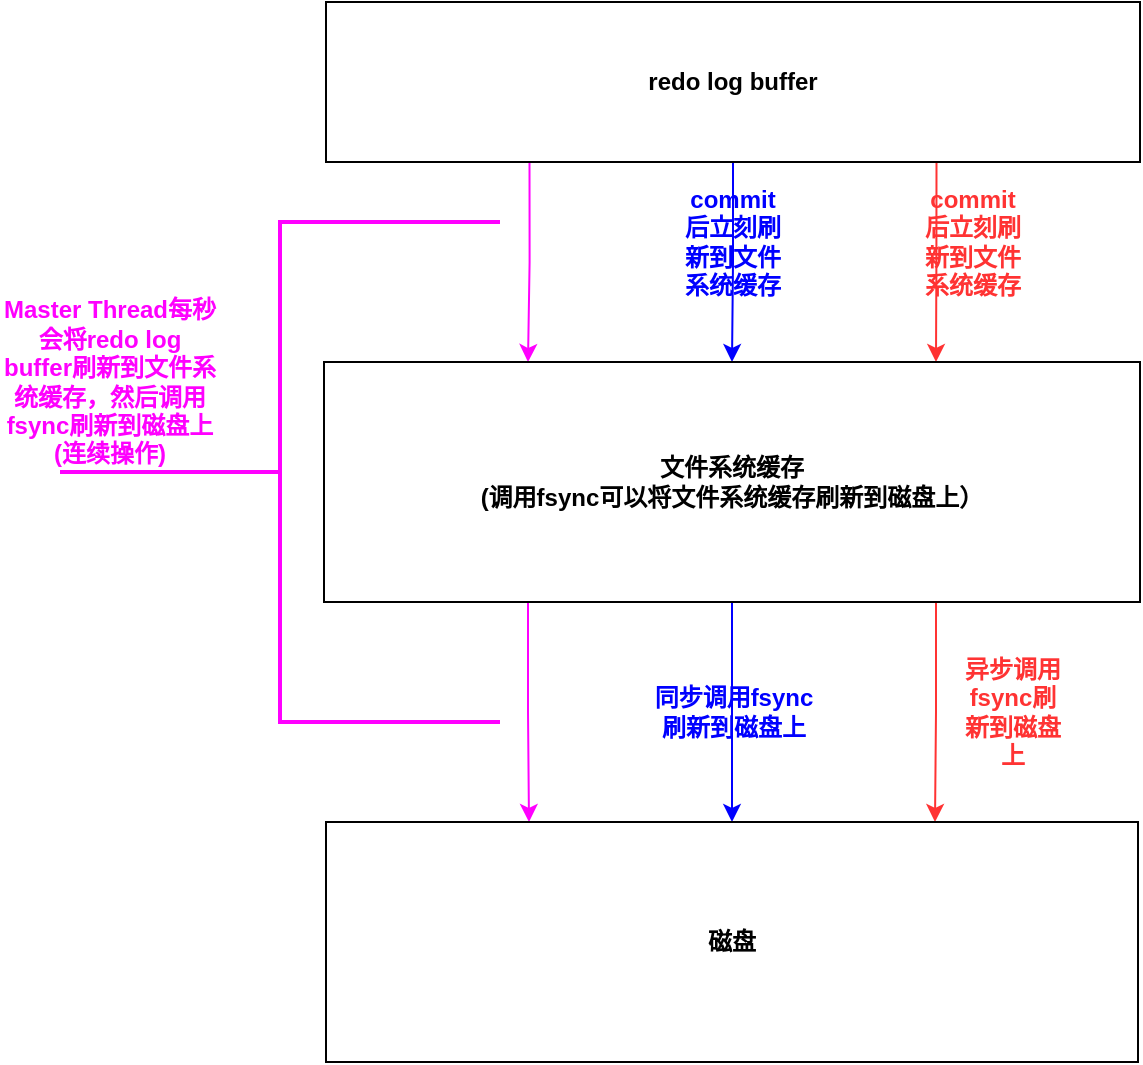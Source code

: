 <mxfile version="15.2.7" type="device"><diagram id="j8460McQU5PnR-dpCnFO" name="第 1 页"><mxGraphModel dx="1024" dy="592" grid="1" gridSize="10" guides="1" tooltips="1" connect="1" arrows="1" fold="1" page="1" pageScale="1" pageWidth="827" pageHeight="1169" math="0" shadow="0"><root><mxCell id="0"/><mxCell id="1" parent="0"/><mxCell id="7HOph9BADBK66xAbCsYw-5" style="edgeStyle=orthogonalEdgeStyle;rounded=0;orthogonalLoop=1;jettySize=auto;html=1;exitX=0.25;exitY=1;exitDx=0;exitDy=0;entryX=0.25;entryY=0;entryDx=0;entryDy=0;strokeColor=#FF00FF;" edge="1" parent="1" source="7HOph9BADBK66xAbCsYw-1" target="7HOph9BADBK66xAbCsYw-2"><mxGeometry relative="1" as="geometry"/></mxCell><mxCell id="7HOph9BADBK66xAbCsYw-10" style="edgeStyle=orthogonalEdgeStyle;rounded=0;orthogonalLoop=1;jettySize=auto;html=1;exitX=0.5;exitY=1;exitDx=0;exitDy=0;entryX=0.5;entryY=0;entryDx=0;entryDy=0;strokeColor=#0000FF;" edge="1" parent="1" source="7HOph9BADBK66xAbCsYw-1" target="7HOph9BADBK66xAbCsYw-2"><mxGeometry relative="1" as="geometry"/></mxCell><mxCell id="7HOph9BADBK66xAbCsYw-12" style="edgeStyle=orthogonalEdgeStyle;rounded=0;orthogonalLoop=1;jettySize=auto;html=1;exitX=0.75;exitY=1;exitDx=0;exitDy=0;entryX=0.75;entryY=0;entryDx=0;entryDy=0;strokeColor=#FF3333;" edge="1" parent="1" source="7HOph9BADBK66xAbCsYw-1" target="7HOph9BADBK66xAbCsYw-2"><mxGeometry relative="1" as="geometry"/></mxCell><mxCell id="7HOph9BADBK66xAbCsYw-1" value="&lt;b&gt;redo log buffer&lt;/b&gt;" style="rounded=0;whiteSpace=wrap;html=1;" vertex="1" parent="1"><mxGeometry x="163" y="190" width="407" height="80" as="geometry"/></mxCell><mxCell id="7HOph9BADBK66xAbCsYw-7" style="edgeStyle=orthogonalEdgeStyle;rounded=0;orthogonalLoop=1;jettySize=auto;html=1;exitX=0.25;exitY=1;exitDx=0;exitDy=0;entryX=0.25;entryY=0;entryDx=0;entryDy=0;strokeColor=#FF00FF;" edge="1" parent="1" source="7HOph9BADBK66xAbCsYw-2" target="7HOph9BADBK66xAbCsYw-3"><mxGeometry relative="1" as="geometry"/></mxCell><mxCell id="7HOph9BADBK66xAbCsYw-11" style="edgeStyle=orthogonalEdgeStyle;rounded=0;orthogonalLoop=1;jettySize=auto;html=1;exitX=0.5;exitY=1;exitDx=0;exitDy=0;entryX=0.5;entryY=0;entryDx=0;entryDy=0;strokeColor=#0000FF;" edge="1" parent="1" source="7HOph9BADBK66xAbCsYw-2" target="7HOph9BADBK66xAbCsYw-3"><mxGeometry relative="1" as="geometry"/></mxCell><mxCell id="7HOph9BADBK66xAbCsYw-13" style="edgeStyle=orthogonalEdgeStyle;rounded=0;orthogonalLoop=1;jettySize=auto;html=1;exitX=0.75;exitY=1;exitDx=0;exitDy=0;entryX=0.75;entryY=0;entryDx=0;entryDy=0;strokeColor=#FF3333;" edge="1" parent="1" source="7HOph9BADBK66xAbCsYw-2" target="7HOph9BADBK66xAbCsYw-3"><mxGeometry relative="1" as="geometry"/></mxCell><mxCell id="7HOph9BADBK66xAbCsYw-2" value="&lt;b&gt;文件系统缓存&lt;br&gt;(调用fsync可以将文件系统缓存刷新到磁盘上）&lt;br&gt;&lt;/b&gt;" style="rounded=0;whiteSpace=wrap;html=1;" vertex="1" parent="1"><mxGeometry x="162" y="370" width="408" height="120" as="geometry"/></mxCell><mxCell id="7HOph9BADBK66xAbCsYw-3" value="&lt;b&gt;磁盘&lt;/b&gt;" style="rounded=0;whiteSpace=wrap;html=1;" vertex="1" parent="1"><mxGeometry x="163" y="600" width="406" height="120" as="geometry"/></mxCell><mxCell id="7HOph9BADBK66xAbCsYw-8" value="&lt;b&gt;&lt;font color=&quot;#ff00ff&quot;&gt;Master Thread每秒会将redo log buffer刷新到文件系统缓存，然后调用fsync刷新到磁盘上(连续操作)&lt;/font&gt;&lt;/b&gt;" style="text;html=1;strokeColor=none;fillColor=none;align=center;verticalAlign=middle;whiteSpace=wrap;rounded=0;" vertex="1" parent="1"><mxGeometry y="340" width="110" height="80" as="geometry"/></mxCell><mxCell id="7HOph9BADBK66xAbCsYw-9" value="" style="strokeWidth=2;html=1;shape=mxgraph.flowchart.annotation_2;align=left;labelPosition=right;pointerEvents=1;strokeColor=#FF00FF;" vertex="1" parent="1"><mxGeometry x="30" y="300" width="220" height="250" as="geometry"/></mxCell><mxCell id="7HOph9BADBK66xAbCsYw-15" value="&lt;b&gt;&lt;font color=&quot;#0000ff&quot;&gt;commit后立刻刷新到文件系统缓存&lt;/font&gt;&lt;/b&gt;" style="text;html=1;strokeColor=none;fillColor=none;align=center;verticalAlign=middle;whiteSpace=wrap;rounded=0;" vertex="1" parent="1"><mxGeometry x="340" y="270" width="53" height="80" as="geometry"/></mxCell><mxCell id="7HOph9BADBK66xAbCsYw-16" value="&lt;b&gt;&lt;font color=&quot;#0000ff&quot;&gt;同步调用fsync刷新到磁盘上&lt;/font&gt;&lt;/b&gt;" style="text;html=1;strokeColor=none;fillColor=none;align=center;verticalAlign=middle;whiteSpace=wrap;rounded=0;" vertex="1" parent="1"><mxGeometry x="321.5" y="510" width="90" height="70" as="geometry"/></mxCell><mxCell id="7HOph9BADBK66xAbCsYw-17" value="&lt;b&gt;&lt;font color=&quot;#ff3333&quot;&gt;commit后立刻刷新到文件系统缓存&lt;/font&gt;&lt;/b&gt;" style="text;html=1;strokeColor=none;fillColor=none;align=center;verticalAlign=middle;whiteSpace=wrap;rounded=0;" vertex="1" parent="1"><mxGeometry x="460" y="270" width="53" height="80" as="geometry"/></mxCell><mxCell id="7HOph9BADBK66xAbCsYw-18" value="&lt;b&gt;&lt;font color=&quot;#ff3333&quot;&gt;异步调用fsync刷新到磁盘上&lt;/font&gt;&lt;/b&gt;" style="text;html=1;strokeColor=none;fillColor=none;align=center;verticalAlign=middle;whiteSpace=wrap;rounded=0;" vertex="1" parent="1"><mxGeometry x="480" y="505" width="53" height="80" as="geometry"/></mxCell></root></mxGraphModel></diagram></mxfile>